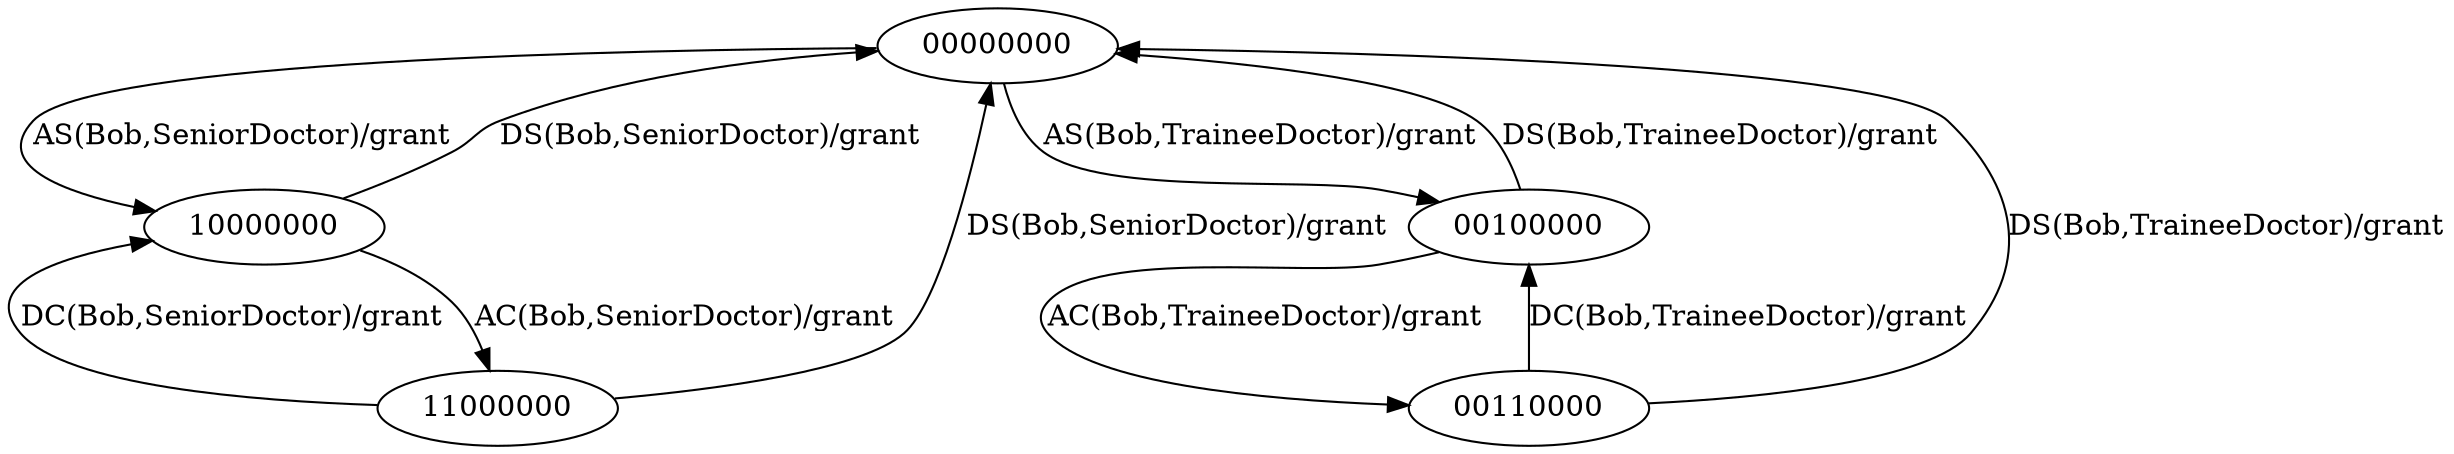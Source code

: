 digraph rbac2Fsm {
  00000000 -> 10000000 [ label ="AS(Bob,SeniorDoctor)/grant"];
  00000000 -> 00100000 [ label ="AS(Bob,TraineeDoctor)/grant"];
  00100000 -> 00110000 [ label ="AC(Bob,TraineeDoctor)/grant"];
  00100000 -> 00000000 [ label ="DS(Bob,TraineeDoctor)/grant"];
  00110000 -> 00100000 [ label ="DC(Bob,TraineeDoctor)/grant"];
  00110000 -> 00000000 [ label ="DS(Bob,TraineeDoctor)/grant"];
  10000000 -> 11000000 [ label ="AC(Bob,SeniorDoctor)/grant"];
  10000000 -> 00000000 [ label ="DS(Bob,SeniorDoctor)/grant"];
  11000000 -> 10000000 [ label ="DC(Bob,SeniorDoctor)/grant"];
  11000000 -> 00000000 [ label ="DS(Bob,SeniorDoctor)/grant"];
}
